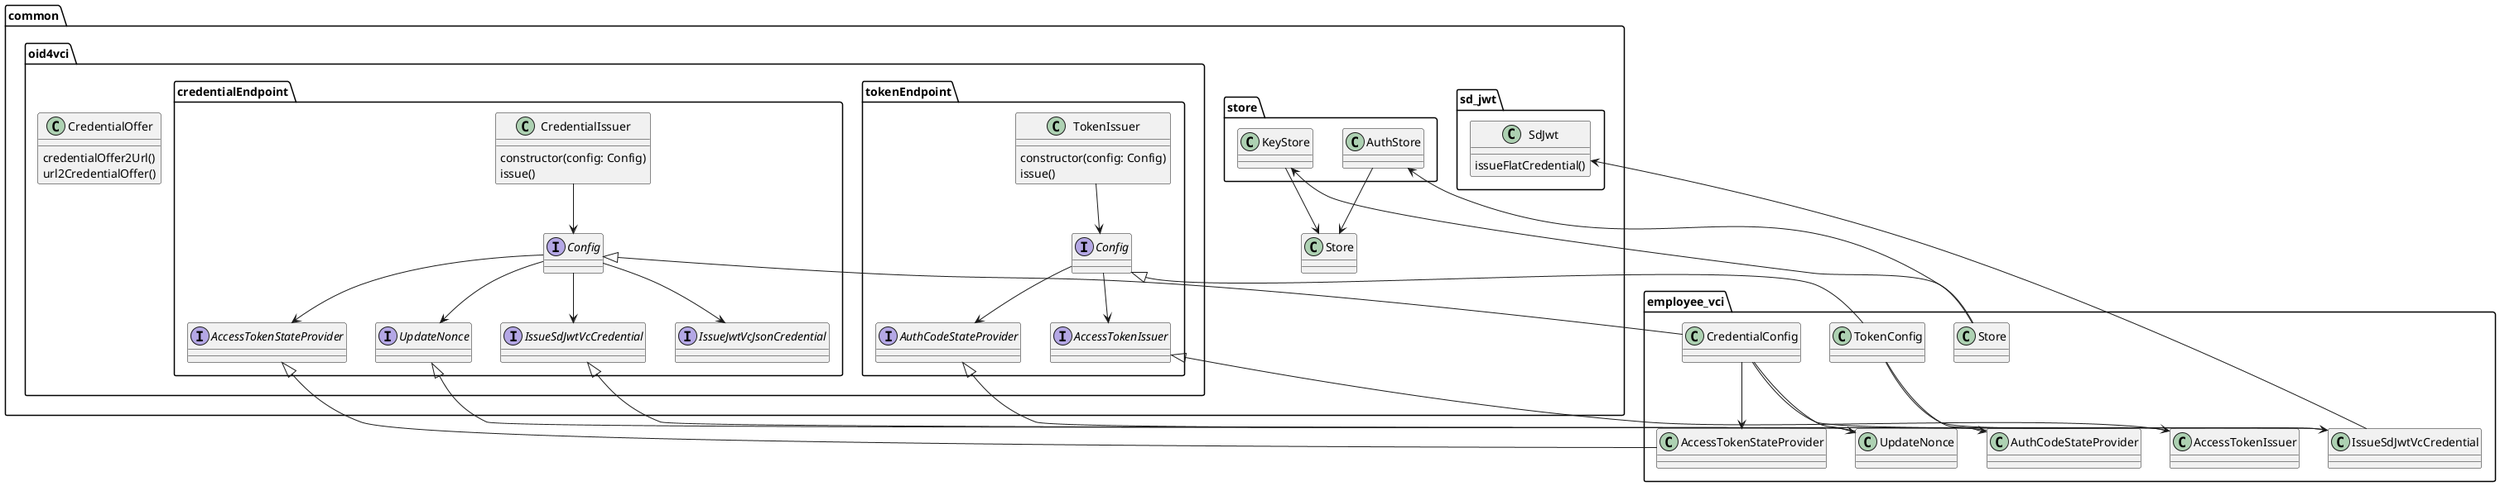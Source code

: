 @startuml
'https://plantuml.com/class-diagram

package common {
    class Store
    package store {
        class KeyStore
        class AuthStore
        KeyStore --> Store
        AuthStore --> Store
    }
    package sd_jwt {
        class SdJwt {
            issueFlatCredential()
        }
    }
    package oid4vci {
        class CredentialOffer {
            credentialOffer2Url()
            url2CredentialOffer()
        }
        package tokenEndpoint {
            class TokenIssuer {
                constructor(config: Config)
                issue()
            }
            interface Config
            interface AuthCodeStateProvider
            interface AccessTokenIssuer

            TokenIssuer --> Config

            Config --> AccessTokenIssuer
            Config --> AuthCodeStateProvider
        }
        package credentialEndpoint {
            class CredentialIssuer {
                constructor(config: Config)
                issue()
            }
            interface Config
            interface AccessTokenStateProvider
            interface IssueJwtVcJsonCredential
            interface IssueSdJwtVcCredential
            interface UpdateNonce

            CredentialIssuer --> Config

            Config --> AccessTokenStateProvider
            Config --> IssueJwtVcJsonCredential
            Config --> IssueSdJwtVcCredential
            Config --> UpdateNonce
        }
    }
}

package employee_vci {
    class Store
    class TokenConfig
    class AuthCodeStateProvider
    class AccessTokenIssuer

    class CredentialConfig
    class AccessTokenStateProvider
    class IssueSdJwtVcCredential
    class UpdateNonce

    Store --> common.store.KeyStore
    Store --> common.store.AuthStore

    TokenConfig --> AccessTokenIssuer
    TokenConfig --> AuthCodeStateProvider
    common.oid4vci.tokenEndpoint.Config <|-- TokenConfig
    common.oid4vci.tokenEndpoint.AuthCodeStateProvider <|-- AuthCodeStateProvider
    common.oid4vci.tokenEndpoint.AccessTokenIssuer <|-- AccessTokenIssuer

    CredentialConfig --> AccessTokenStateProvider
    CredentialConfig --> IssueSdJwtVcCredential
    CredentialConfig --> UpdateNonce
    common.oid4vci.credentialEndpoint.Config <|-- CredentialConfig
    common.oid4vci.credentialEndpoint.AccessTokenStateProvider <|-- AccessTokenStateProvider
    common.oid4vci.credentialEndpoint.IssueSdJwtVcCredential <|-- IssueSdJwtVcCredential
    common.oid4vci.credentialEndpoint.UpdateNonce <|-- UpdateNonce

    IssueSdJwtVcCredential --> common.sd_jwt.SdJwt
}
@enduml
